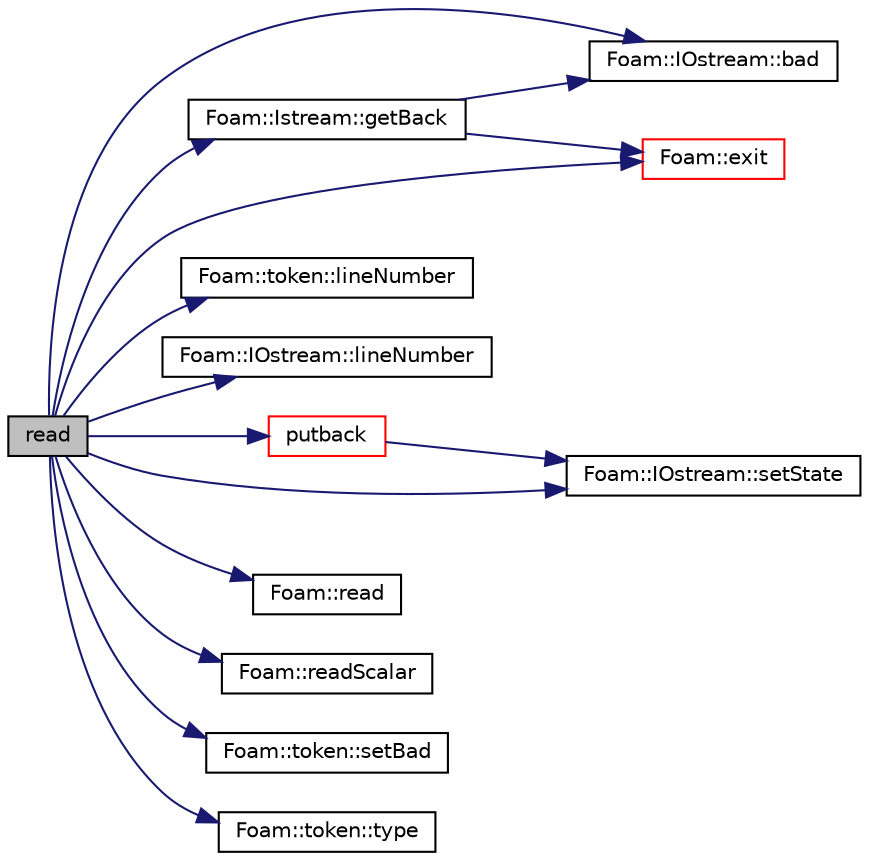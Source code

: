 digraph "read"
{
  bgcolor="transparent";
  edge [fontname="Helvetica",fontsize="10",labelfontname="Helvetica",labelfontsize="10"];
  node [fontname="Helvetica",fontsize="10",shape=record];
  rankdir="LR";
  Node1 [label="read",height=0.2,width=0.4,color="black", fillcolor="grey75", style="filled", fontcolor="black"];
  Node1 -> Node2 [color="midnightblue",fontsize="10",style="solid",fontname="Helvetica"];
  Node2 [label="Foam::IOstream::bad",height=0.2,width=0.4,color="black",URL="$a01203.html#ae5145c481e0280c8b6b365e616058d36",tooltip="Return true if stream is corrupted. "];
  Node1 -> Node3 [color="midnightblue",fontsize="10",style="solid",fontname="Helvetica"];
  Node3 [label="Foam::exit",height=0.2,width=0.4,color="red",URL="$a10974.html#a06ca7250d8e89caf05243ec094843642"];
  Node1 -> Node4 [color="midnightblue",fontsize="10",style="solid",fontname="Helvetica"];
  Node4 [label="Foam::Istream::getBack",height=0.2,width=0.4,color="black",URL="$a01217.html#afff956fe7625beb7b7966ba33d974046",tooltip="Get the put back token if there is one and return true. "];
  Node4 -> Node2 [color="midnightblue",fontsize="10",style="solid",fontname="Helvetica"];
  Node4 -> Node3 [color="midnightblue",fontsize="10",style="solid",fontname="Helvetica"];
  Node1 -> Node5 [color="midnightblue",fontsize="10",style="solid",fontname="Helvetica"];
  Node5 [label="Foam::token::lineNumber",height=0.2,width=0.4,color="black",URL="$a02697.html#a4f6f34d8a04beb574baa0a3506f2f0e2"];
  Node1 -> Node6 [color="midnightblue",fontsize="10",style="solid",fontname="Helvetica"];
  Node6 [label="Foam::IOstream::lineNumber",height=0.2,width=0.4,color="black",URL="$a01203.html#ada61e595ebb9210890710f2e471cdfac",tooltip="Return current stream line number. "];
  Node1 -> Node7 [color="midnightblue",fontsize="10",style="solid",fontname="Helvetica"];
  Node7 [label="putback",height=0.2,width=0.4,color="red",URL="$a01216.html#aa685529cedb07a4b339c5a87c84b597a",tooltip="Raw, low-level putback character function. "];
  Node7 -> Node8 [color="midnightblue",fontsize="10",style="solid",fontname="Helvetica"];
  Node8 [label="Foam::IOstream::setState",height=0.2,width=0.4,color="black",URL="$a01203.html#a6dc7caf4da073fce8946c51af8d81dee",tooltip="Set stream state. "];
  Node1 -> Node9 [color="midnightblue",fontsize="10",style="solid",fontname="Helvetica"];
  Node9 [label="Foam::read",height=0.2,width=0.4,color="black",URL="$a10974.html#a18efc6d016047ec7c6d5150d913d8c34"];
  Node1 -> Node10 [color="midnightblue",fontsize="10",style="solid",fontname="Helvetica"];
  Node10 [label="Foam::readScalar",height=0.2,width=0.4,color="black",URL="$a10974.html#a828d57f6d9b9806c086a3f840a147115",tooltip="Read whole of buf as a scalar. Return true if succesful. "];
  Node1 -> Node11 [color="midnightblue",fontsize="10",style="solid",fontname="Helvetica"];
  Node11 [label="Foam::token::setBad",height=0.2,width=0.4,color="black",URL="$a02697.html#a638b33dd25b3cd8ea7e846f04fd6a6a3",tooltip="Set bad. "];
  Node1 -> Node8 [color="midnightblue",fontsize="10",style="solid",fontname="Helvetica"];
  Node1 -> Node12 [color="midnightblue",fontsize="10",style="solid",fontname="Helvetica"];
  Node12 [label="Foam::token::type",height=0.2,width=0.4,color="black",URL="$a02697.html#ac8b80050129dbe1dac1721bdbe74cd96"];
}
